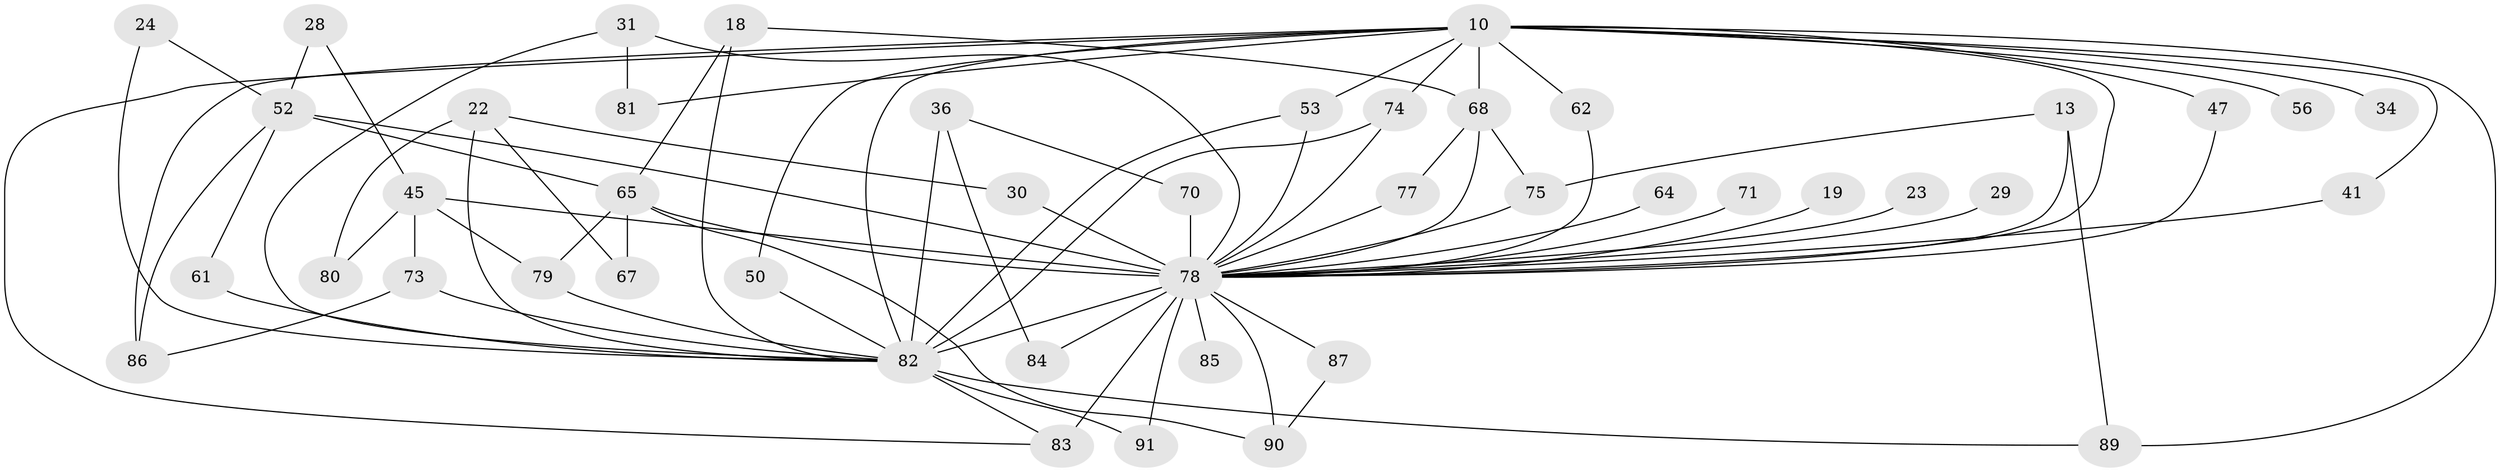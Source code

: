 // original degree distribution, {14: 0.02197802197802198, 24: 0.01098901098901099, 25: 0.01098901098901099, 16: 0.02197802197802198, 19: 0.01098901098901099, 21: 0.01098901098901099, 22: 0.02197802197802198, 8: 0.01098901098901099, 3: 0.17582417582417584, 4: 0.06593406593406594, 2: 0.5714285714285714, 9: 0.01098901098901099, 7: 0.01098901098901099, 5: 0.03296703296703297, 6: 0.01098901098901099}
// Generated by graph-tools (version 1.1) at 2025/45/03/09/25 04:45:25]
// undirected, 45 vertices, 82 edges
graph export_dot {
graph [start="1"]
  node [color=gray90,style=filled];
  10 [super="+7"];
  13;
  18;
  19;
  22;
  23;
  24;
  28;
  29;
  30;
  31;
  34 [super="+12"];
  36;
  41;
  45 [super="+17"];
  47;
  50;
  52 [super="+43"];
  53 [super="+39+46"];
  56;
  61 [super="+42"];
  62;
  64;
  65 [super="+48"];
  67;
  68 [super="+49"];
  70;
  71;
  73 [super="+20"];
  74 [super="+38+66"];
  75 [super="+57+63"];
  77;
  78 [super="+14+55+76"];
  79 [super="+58"];
  80;
  81 [super="+51"];
  82 [super="+37+54+8"];
  83 [super="+59+69"];
  84;
  85;
  86 [super="+60"];
  87;
  89 [super="+44"];
  90 [super="+72+88"];
  91;
  10 -- 41;
  10 -- 47;
  10 -- 50;
  10 -- 56 [weight=2];
  10 -- 68 [weight=5];
  10 -- 81 [weight=2];
  10 -- 86;
  10 -- 34 [weight=3];
  10 -- 53 [weight=2];
  10 -- 62;
  10 -- 74 [weight=2];
  10 -- 89;
  10 -- 83;
  10 -- 82 [weight=9];
  10 -- 78 [weight=8];
  13 -- 89;
  13 -- 75;
  13 -- 78 [weight=2];
  18 -- 68;
  18 -- 65;
  18 -- 82;
  19 -- 78 [weight=2];
  22 -- 30;
  22 -- 67;
  22 -- 80;
  22 -- 82 [weight=2];
  23 -- 78 [weight=2];
  24 -- 52;
  24 -- 82;
  28 -- 45;
  28 -- 52;
  29 -- 78 [weight=2];
  30 -- 78;
  31 -- 81;
  31 -- 82;
  31 -- 78;
  36 -- 70;
  36 -- 84;
  36 -- 82 [weight=2];
  41 -- 78;
  45 -- 80;
  45 -- 73;
  45 -- 79;
  45 -- 78 [weight=3];
  47 -- 78;
  50 -- 82;
  52 -- 65;
  52 -- 61;
  52 -- 86;
  52 -- 78 [weight=4];
  53 -- 82;
  53 -- 78;
  61 -- 82 [weight=2];
  62 -- 78;
  64 -- 78 [weight=2];
  65 -- 67;
  65 -- 90;
  65 -- 79;
  65 -- 78 [weight=2];
  68 -- 77;
  68 -- 75;
  68 -- 78;
  70 -- 78;
  71 -- 78;
  73 -- 86;
  73 -- 82 [weight=2];
  74 -- 82;
  74 -- 78;
  75 -- 78 [weight=4];
  77 -- 78;
  78 -- 82 [weight=23];
  78 -- 84;
  78 -- 85 [weight=2];
  78 -- 90 [weight=3];
  78 -- 83 [weight=3];
  78 -- 87;
  78 -- 91;
  79 -- 82;
  82 -- 89;
  82 -- 91;
  82 -- 83;
  87 -- 90;
}
